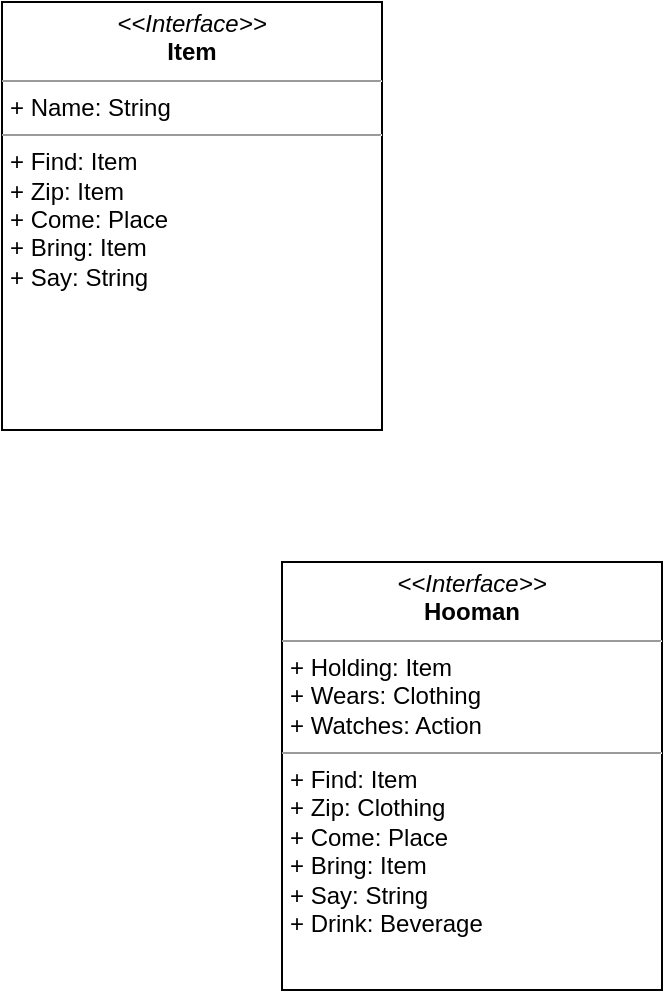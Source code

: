 <mxfile version="22.1.3" type="github">
  <diagram name="Page-1" id="b5b7bab2-c9e2-2cf4-8b2a-24fd1a2a6d21">
    <mxGraphModel dx="744" dy="502" grid="1" gridSize="10" guides="1" tooltips="1" connect="1" arrows="1" fold="1" page="1" pageScale="1" pageWidth="827" pageHeight="1169" background="none" math="0" shadow="0">
      <root>
        <mxCell id="0" />
        <mxCell id="1" parent="0" />
        <mxCell id="SKdy1-YhQ8MqGWsLNDs1-13" value="&lt;p style=&quot;margin:0px;margin-top:4px;text-align:center;&quot;&gt;&lt;i&gt;&amp;lt;&amp;lt;Interface&amp;gt;&amp;gt;&lt;/i&gt;&lt;br&gt;&lt;b&gt;Hooman&lt;/b&gt;&lt;/p&gt;&lt;hr size=&quot;1&quot;&gt;&lt;p style=&quot;margin:0px;margin-left:4px;&quot;&gt;+ Holding: Item&lt;/p&gt;&lt;p style=&quot;margin:0px;margin-left:4px;&quot;&gt;+ Wears: Clothing&lt;/p&gt;&lt;p style=&quot;margin:0px;margin-left:4px;&quot;&gt;+ Watches: Action&lt;/p&gt;&lt;hr size=&quot;1&quot;&gt;&lt;p style=&quot;margin:0px;margin-left:4px;&quot;&gt;+ Find: Item&lt;br&gt;+ Zip: Clothing&lt;/p&gt;&lt;p style=&quot;margin:0px;margin-left:4px;&quot;&gt;+ Come: Place&lt;/p&gt;&lt;p style=&quot;margin:0px;margin-left:4px;&quot;&gt;+ Bring: Item&lt;/p&gt;&lt;p style=&quot;margin:0px;margin-left:4px;&quot;&gt;+ Say: String&lt;/p&gt;&lt;p style=&quot;margin:0px;margin-left:4px;&quot;&gt;+ Drink: Beverage&lt;/p&gt;" style="verticalAlign=top;align=left;overflow=fill;fontSize=12;fontFamily=Helvetica;html=1;whiteSpace=wrap;" vertex="1" parent="1">
          <mxGeometry x="240" y="400" width="190" height="214" as="geometry" />
        </mxCell>
        <mxCell id="SKdy1-YhQ8MqGWsLNDs1-14" value="&lt;p style=&quot;margin:0px;margin-top:4px;text-align:center;&quot;&gt;&lt;i&gt;&amp;lt;&amp;lt;Interface&amp;gt;&amp;gt;&lt;/i&gt;&lt;br&gt;&lt;b&gt;Item&lt;/b&gt;&lt;/p&gt;&lt;hr size=&quot;1&quot;&gt;&lt;p style=&quot;margin:0px;margin-left:4px;&quot;&gt;+ Name: String&lt;br&gt;&lt;/p&gt;&lt;hr size=&quot;1&quot;&gt;&lt;p style=&quot;margin:0px;margin-left:4px;&quot;&gt;+ Find: Item&lt;br&gt;+ Zip: Item&lt;/p&gt;&lt;p style=&quot;margin:0px;margin-left:4px;&quot;&gt;+ Come: Place&lt;/p&gt;&lt;p style=&quot;margin:0px;margin-left:4px;&quot;&gt;+ Bring: Item&lt;/p&gt;&lt;p style=&quot;margin:0px;margin-left:4px;&quot;&gt;+ Say: String&lt;/p&gt;" style="verticalAlign=top;align=left;overflow=fill;fontSize=12;fontFamily=Helvetica;html=1;whiteSpace=wrap;" vertex="1" parent="1">
          <mxGeometry x="100" y="120" width="190" height="214" as="geometry" />
        </mxCell>
      </root>
    </mxGraphModel>
  </diagram>
</mxfile>
